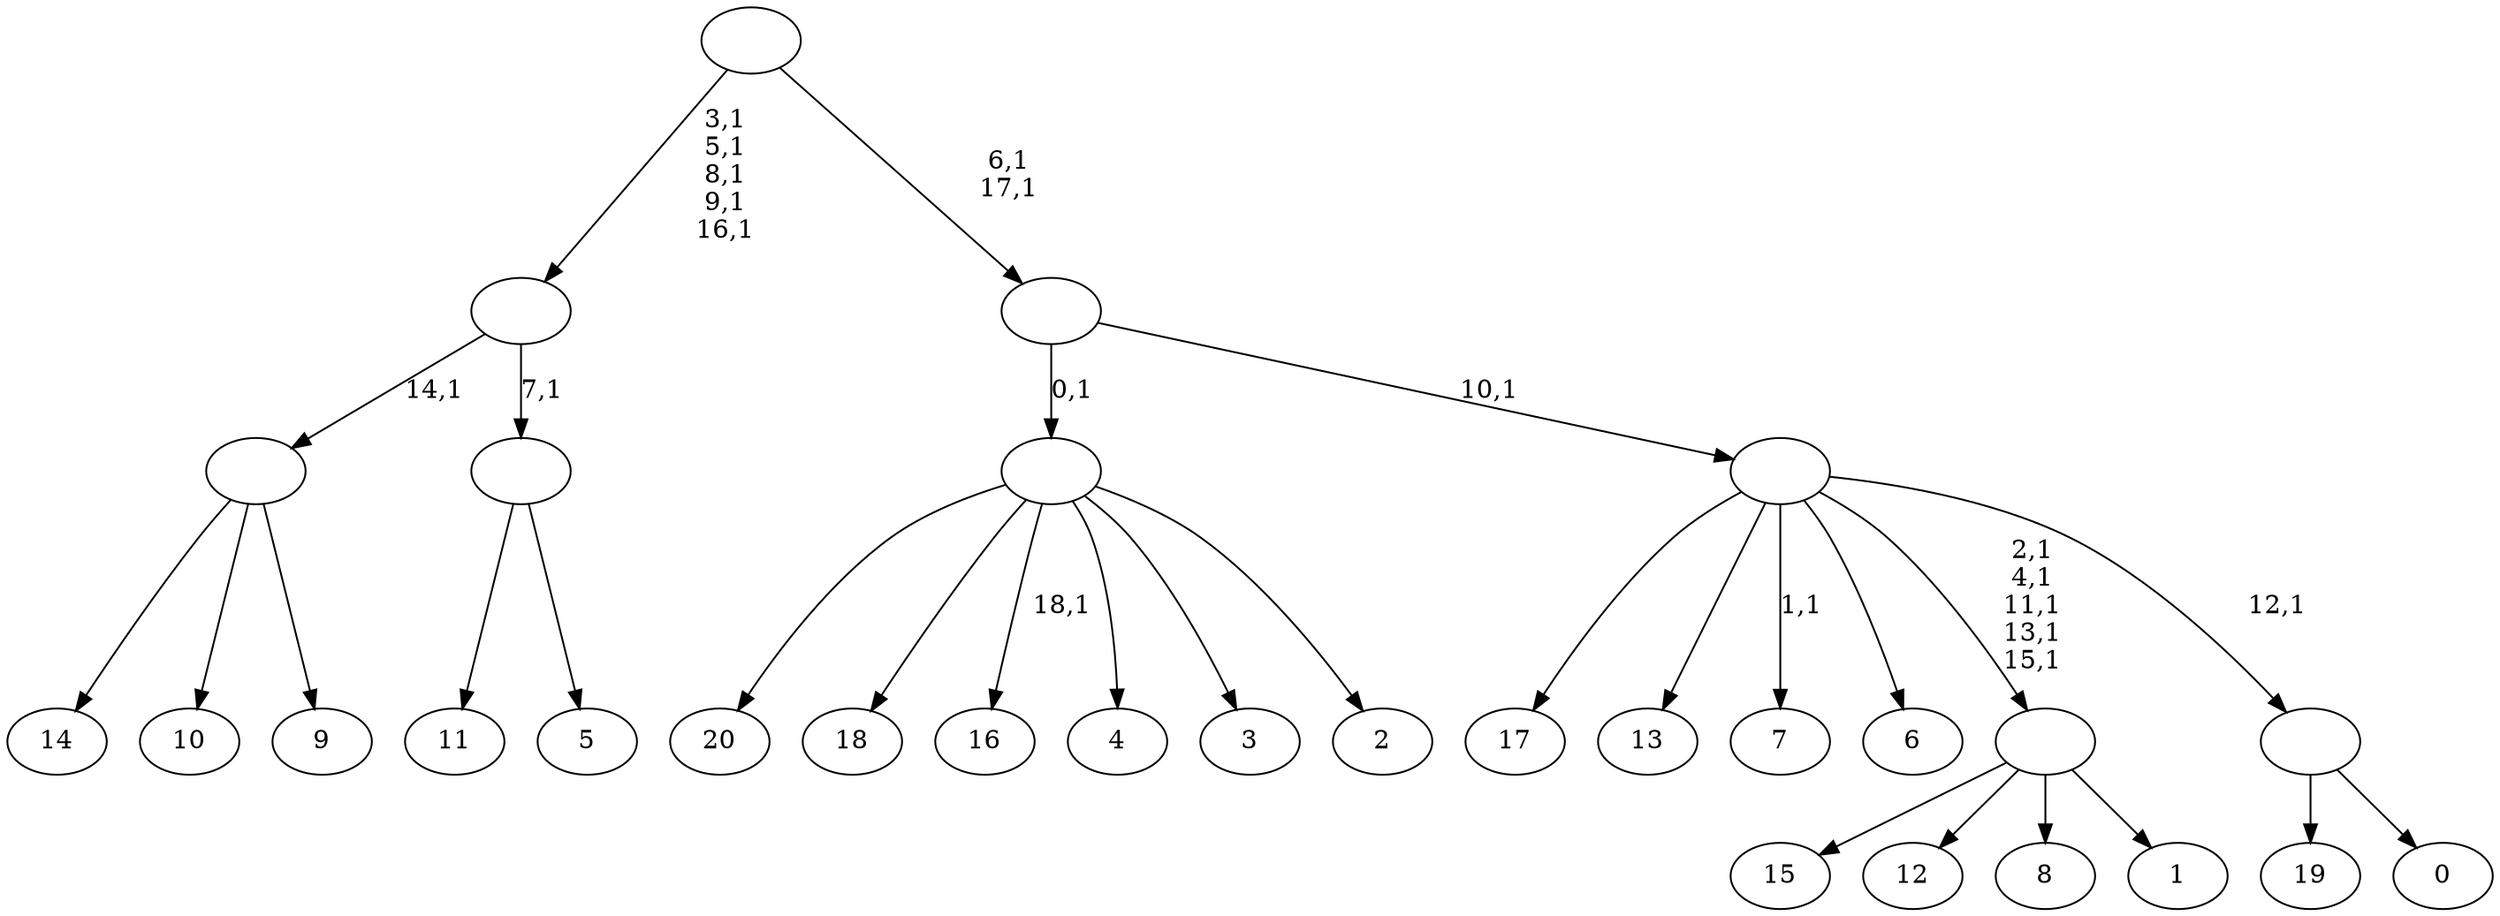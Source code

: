 digraph T {
	40 [label="20"]
	39 [label="19"]
	38 [label="18"]
	37 [label="17"]
	36 [label="16"]
	34 [label="15"]
	33 [label="14"]
	32 [label="13"]
	31 [label="12"]
	30 [label="11"]
	29 [label="10"]
	28 [label="9"]
	27 [label=""]
	26 [label="8"]
	25 [label="7"]
	23 [label="6"]
	22 [label="5"]
	21 [label=""]
	20 [label=""]
	15 [label="4"]
	14 [label="3"]
	13 [label="2"]
	12 [label=""]
	11 [label="1"]
	10 [label=""]
	5 [label="0"]
	4 [label=""]
	3 [label=""]
	2 [label=""]
	0 [label=""]
	27 -> 33 [label=""]
	27 -> 29 [label=""]
	27 -> 28 [label=""]
	21 -> 30 [label=""]
	21 -> 22 [label=""]
	20 -> 27 [label="14,1"]
	20 -> 21 [label="7,1"]
	12 -> 36 [label="18,1"]
	12 -> 40 [label=""]
	12 -> 38 [label=""]
	12 -> 15 [label=""]
	12 -> 14 [label=""]
	12 -> 13 [label=""]
	10 -> 34 [label=""]
	10 -> 31 [label=""]
	10 -> 26 [label=""]
	10 -> 11 [label=""]
	4 -> 39 [label=""]
	4 -> 5 [label=""]
	3 -> 10 [label="2,1\n4,1\n11,1\n13,1\n15,1"]
	3 -> 25 [label="1,1"]
	3 -> 37 [label=""]
	3 -> 32 [label=""]
	3 -> 23 [label=""]
	3 -> 4 [label="12,1"]
	2 -> 12 [label="0,1"]
	2 -> 3 [label="10,1"]
	0 -> 2 [label="6,1\n17,1"]
	0 -> 20 [label="3,1\n5,1\n8,1\n9,1\n16,1"]
}
